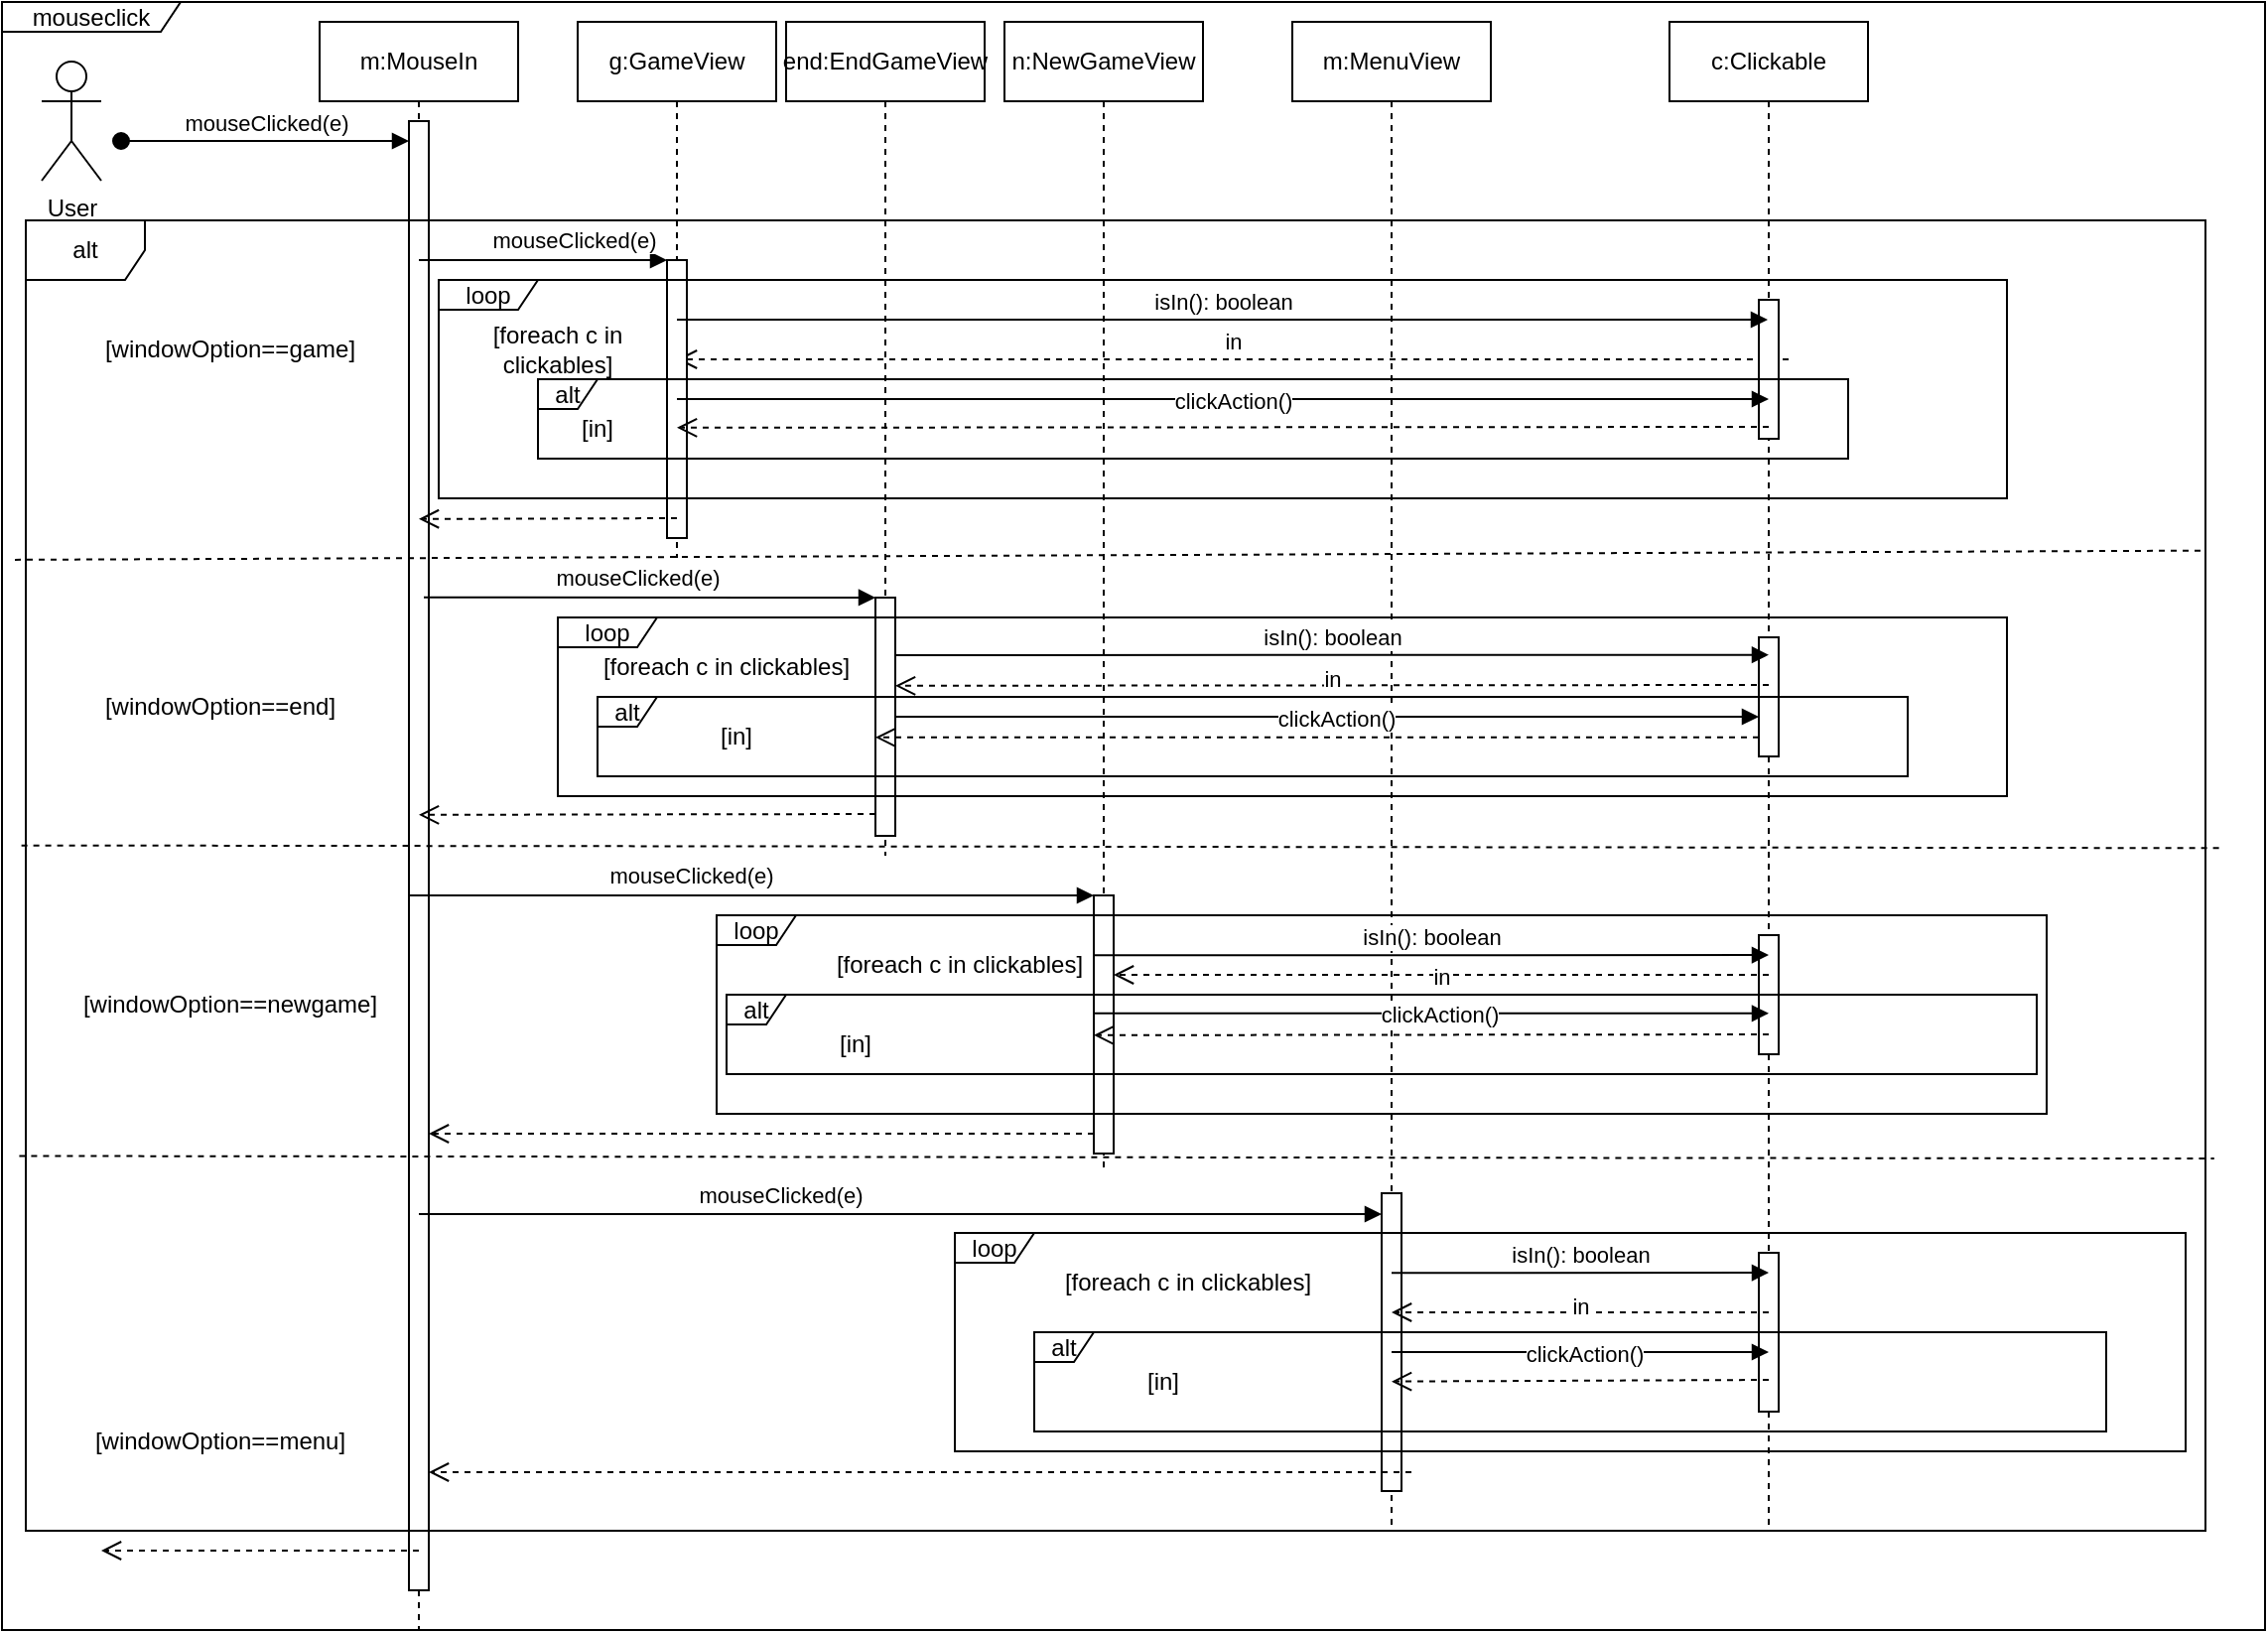 <mxfile version="21.3.2" type="device">
  <diagram name="Page-1" id="2YBvvXClWsGukQMizWep">
    <mxGraphModel dx="1750" dy="968" grid="1" gridSize="10" guides="1" tooltips="1" connect="1" arrows="1" fold="1" page="1" pageScale="1" pageWidth="850" pageHeight="1100" math="0" shadow="0">
      <root>
        <mxCell id="0" />
        <mxCell id="1" parent="0" />
        <mxCell id="aM9ryv3xv72pqoxQDRHE-8" value="in" style="html=1;verticalAlign=bottom;endArrow=open;dashed=1;endSize=8;edgeStyle=elbowEdgeStyle;elbow=vertical;curved=0;rounded=0;" parent="1" edge="1">
          <mxGeometry relative="1" as="geometry">
            <mxPoint x="400" y="260" as="targetPoint" />
            <Array as="points">
              <mxPoint x="885" y="260" />
            </Array>
            <mxPoint x="960" y="260" as="sourcePoint" />
          </mxGeometry>
        </mxCell>
        <mxCell id="NxTXOjhi3oSF7D-S0TAK-1" value="mouseclick" style="shape=umlFrame;whiteSpace=wrap;html=1;pointerEvents=0;width=90;height=15;" parent="1" vertex="1">
          <mxGeometry x="60" y="80" width="1140" height="820" as="geometry" />
        </mxCell>
        <mxCell id="NxTXOjhi3oSF7D-S0TAK-2" value="User" style="shape=umlActor;verticalLabelPosition=bottom;verticalAlign=top;html=1;" parent="1" vertex="1">
          <mxGeometry x="80" y="110" width="30" height="60" as="geometry" />
        </mxCell>
        <mxCell id="NxTXOjhi3oSF7D-S0TAK-3" value="mouseClicked(e)" style="html=1;verticalAlign=bottom;startArrow=oval;endArrow=block;startSize=8;edgeStyle=elbowEdgeStyle;elbow=vertical;curved=0;rounded=0;" parent="1" target="NxTXOjhi3oSF7D-S0TAK-5" edge="1">
          <mxGeometry relative="1" as="geometry">
            <mxPoint x="120" y="150" as="sourcePoint" />
            <mxPoint x="195" y="150" as="targetPoint" />
            <mxPoint as="offset" />
          </mxGeometry>
        </mxCell>
        <mxCell id="NxTXOjhi3oSF7D-S0TAK-4" value="m:MouseIn" style="shape=umlLifeline;perimeter=lifelinePerimeter;whiteSpace=wrap;html=1;container=0;dropTarget=0;collapsible=0;recursiveResize=0;outlineConnect=0;portConstraint=eastwest;newEdgeStyle={&quot;edgeStyle&quot;:&quot;elbowEdgeStyle&quot;,&quot;elbow&quot;:&quot;vertical&quot;,&quot;curved&quot;:0,&quot;rounded&quot;:0};" parent="1" vertex="1">
          <mxGeometry x="220" y="90" width="100" height="810" as="geometry" />
        </mxCell>
        <mxCell id="NxTXOjhi3oSF7D-S0TAK-5" value="" style="html=1;points=[];perimeter=orthogonalPerimeter;outlineConnect=0;targetShapes=umlLifeline;portConstraint=eastwest;newEdgeStyle={&quot;edgeStyle&quot;:&quot;elbowEdgeStyle&quot;,&quot;elbow&quot;:&quot;vertical&quot;,&quot;curved&quot;:0,&quot;rounded&quot;:0};" parent="NxTXOjhi3oSF7D-S0TAK-4" vertex="1">
          <mxGeometry x="45" y="50" width="10" height="740" as="geometry" />
        </mxCell>
        <mxCell id="NxTXOjhi3oSF7D-S0TAK-6" value="" style="html=1;verticalAlign=bottom;endArrow=open;dashed=1;endSize=8;edgeStyle=elbowEdgeStyle;elbow=vertical;curved=0;rounded=0;" parent="1" edge="1">
          <mxGeometry relative="1" as="geometry">
            <mxPoint x="110" y="860" as="targetPoint" />
            <Array as="points">
              <mxPoint x="205" y="860" />
            </Array>
            <mxPoint x="270" y="860" as="sourcePoint" />
          </mxGeometry>
        </mxCell>
        <mxCell id="NxTXOjhi3oSF7D-S0TAK-8" value="" style="endArrow=none;dashed=1;html=1;rounded=0;exitX=-0.005;exitY=0.259;exitDx=0;exitDy=0;exitPerimeter=0;entryX=1;entryY=0.252;entryDx=0;entryDy=0;entryPerimeter=0;" parent="1" target="NxTXOjhi3oSF7D-S0TAK-11" edge="1" source="NxTXOjhi3oSF7D-S0TAK-11">
          <mxGeometry width="50" height="50" relative="1" as="geometry">
            <mxPoint x="71" y="280" as="sourcePoint" />
            <mxPoint x="1066" y="277" as="targetPoint" />
          </mxGeometry>
        </mxCell>
        <mxCell id="NxTXOjhi3oSF7D-S0TAK-9" value="" style="endArrow=none;dashed=1;html=1;rounded=0;exitX=-0.002;exitY=0.477;exitDx=0;exitDy=0;exitPerimeter=0;entryX=1.007;entryY=0.479;entryDx=0;entryDy=0;entryPerimeter=0;" parent="1" target="NxTXOjhi3oSF7D-S0TAK-11" edge="1" source="NxTXOjhi3oSF7D-S0TAK-11">
          <mxGeometry width="50" height="50" relative="1" as="geometry">
            <mxPoint x="70" y="357" as="sourcePoint" />
            <mxPoint x="1065" y="353" as="targetPoint" />
          </mxGeometry>
        </mxCell>
        <mxCell id="NxTXOjhi3oSF7D-S0TAK-10" value="" style="endArrow=none;dashed=1;html=1;rounded=0;entryX=1.004;entryY=0.716;entryDx=0;entryDy=0;entryPerimeter=0;exitX=-0.003;exitY=0.714;exitDx=0;exitDy=0;exitPerimeter=0;" parent="1" source="NxTXOjhi3oSF7D-S0TAK-11" target="NxTXOjhi3oSF7D-S0TAK-11" edge="1">
          <mxGeometry width="50" height="50" relative="1" as="geometry">
            <mxPoint x="70" y="636" as="sourcePoint" />
            <mxPoint x="1079.5" y="430" as="targetPoint" />
          </mxGeometry>
        </mxCell>
        <mxCell id="NxTXOjhi3oSF7D-S0TAK-11" value="alt" style="shape=umlFrame;whiteSpace=wrap;html=1;pointerEvents=0;" parent="1" vertex="1">
          <mxGeometry x="72" y="190" width="1098" height="660" as="geometry" />
        </mxCell>
        <mxCell id="NxTXOjhi3oSF7D-S0TAK-12" value="[windowOption==game]" style="text;html=1;strokeColor=none;fillColor=none;align=center;verticalAlign=middle;whiteSpace=wrap;rounded=0;" parent="1" vertex="1">
          <mxGeometry x="150" y="240" width="50" height="30" as="geometry" />
        </mxCell>
        <mxCell id="NxTXOjhi3oSF7D-S0TAK-13" value="[windowOption==end]" style="text;html=1;strokeColor=none;fillColor=none;align=center;verticalAlign=middle;whiteSpace=wrap;rounded=0;" parent="1" vertex="1">
          <mxGeometry x="140" y="420" width="60" height="30" as="geometry" />
        </mxCell>
        <mxCell id="NxTXOjhi3oSF7D-S0TAK-14" value="[windowOption==newgame]" style="text;html=1;strokeColor=none;fillColor=none;align=center;verticalAlign=middle;whiteSpace=wrap;rounded=0;" parent="1" vertex="1">
          <mxGeometry x="145" y="570" width="60" height="30" as="geometry" />
        </mxCell>
        <mxCell id="NxTXOjhi3oSF7D-S0TAK-15" value="[windowOption==menu]" style="text;html=1;strokeColor=none;fillColor=none;align=center;verticalAlign=middle;whiteSpace=wrap;rounded=0;" parent="1" vertex="1">
          <mxGeometry x="140" y="790" width="60" height="30" as="geometry" />
        </mxCell>
        <mxCell id="NxTXOjhi3oSF7D-S0TAK-16" value="g:GameView" style="shape=umlLifeline;perimeter=lifelinePerimeter;whiteSpace=wrap;html=1;container=0;dropTarget=0;collapsible=0;recursiveResize=0;outlineConnect=0;portConstraint=eastwest;newEdgeStyle={&quot;edgeStyle&quot;:&quot;elbowEdgeStyle&quot;,&quot;elbow&quot;:&quot;vertical&quot;,&quot;curved&quot;:0,&quot;rounded&quot;:0};" parent="1" vertex="1">
          <mxGeometry x="350" y="90" width="100" height="270" as="geometry" />
        </mxCell>
        <mxCell id="NxTXOjhi3oSF7D-S0TAK-17" value="" style="html=1;points=[];perimeter=orthogonalPerimeter;outlineConnect=0;targetShapes=umlLifeline;portConstraint=eastwest;newEdgeStyle={&quot;edgeStyle&quot;:&quot;elbowEdgeStyle&quot;,&quot;elbow&quot;:&quot;vertical&quot;,&quot;curved&quot;:0,&quot;rounded&quot;:0};" parent="NxTXOjhi3oSF7D-S0TAK-16" vertex="1">
          <mxGeometry x="45" y="120" width="10" height="140" as="geometry" />
        </mxCell>
        <mxCell id="NxTXOjhi3oSF7D-S0TAK-18" value="end:EndGameView" style="shape=umlLifeline;perimeter=lifelinePerimeter;whiteSpace=wrap;html=1;container=0;dropTarget=0;collapsible=0;recursiveResize=0;outlineConnect=0;portConstraint=eastwest;newEdgeStyle={&quot;edgeStyle&quot;:&quot;elbowEdgeStyle&quot;,&quot;elbow&quot;:&quot;vertical&quot;,&quot;curved&quot;:0,&quot;rounded&quot;:0};" parent="1" vertex="1">
          <mxGeometry x="455" y="90" width="100" height="420" as="geometry" />
        </mxCell>
        <mxCell id="NxTXOjhi3oSF7D-S0TAK-19" value="" style="html=1;points=[];perimeter=orthogonalPerimeter;outlineConnect=0;targetShapes=umlLifeline;portConstraint=eastwest;newEdgeStyle={&quot;edgeStyle&quot;:&quot;elbowEdgeStyle&quot;,&quot;elbow&quot;:&quot;vertical&quot;,&quot;curved&quot;:0,&quot;rounded&quot;:0};" parent="NxTXOjhi3oSF7D-S0TAK-18" vertex="1">
          <mxGeometry x="45" y="290" width="10" height="120" as="geometry" />
        </mxCell>
        <mxCell id="NxTXOjhi3oSF7D-S0TAK-20" value="n:NewGameView" style="shape=umlLifeline;perimeter=lifelinePerimeter;whiteSpace=wrap;html=1;container=0;dropTarget=0;collapsible=0;recursiveResize=0;outlineConnect=0;portConstraint=eastwest;newEdgeStyle={&quot;edgeStyle&quot;:&quot;elbowEdgeStyle&quot;,&quot;elbow&quot;:&quot;vertical&quot;,&quot;curved&quot;:0,&quot;rounded&quot;:0};" parent="1" vertex="1">
          <mxGeometry x="565" y="90" width="100" height="580" as="geometry" />
        </mxCell>
        <mxCell id="NxTXOjhi3oSF7D-S0TAK-21" value="" style="html=1;points=[];perimeter=orthogonalPerimeter;outlineConnect=0;targetShapes=umlLifeline;portConstraint=eastwest;newEdgeStyle={&quot;edgeStyle&quot;:&quot;elbowEdgeStyle&quot;,&quot;elbow&quot;:&quot;vertical&quot;,&quot;curved&quot;:0,&quot;rounded&quot;:0};" parent="NxTXOjhi3oSF7D-S0TAK-20" vertex="1">
          <mxGeometry x="45" y="440" width="10" height="130" as="geometry" />
        </mxCell>
        <mxCell id="NxTXOjhi3oSF7D-S0TAK-22" value="m:MenuView" style="shape=umlLifeline;perimeter=lifelinePerimeter;whiteSpace=wrap;html=1;container=0;dropTarget=0;collapsible=0;recursiveResize=0;outlineConnect=0;portConstraint=eastwest;newEdgeStyle={&quot;edgeStyle&quot;:&quot;elbowEdgeStyle&quot;,&quot;elbow&quot;:&quot;vertical&quot;,&quot;curved&quot;:0,&quot;rounded&quot;:0};" parent="1" vertex="1">
          <mxGeometry x="710" y="90" width="100" height="760" as="geometry" />
        </mxCell>
        <mxCell id="NxTXOjhi3oSF7D-S0TAK-23" value="" style="html=1;points=[];perimeter=orthogonalPerimeter;outlineConnect=0;targetShapes=umlLifeline;portConstraint=eastwest;newEdgeStyle={&quot;edgeStyle&quot;:&quot;elbowEdgeStyle&quot;,&quot;elbow&quot;:&quot;vertical&quot;,&quot;curved&quot;:0,&quot;rounded&quot;:0};" parent="NxTXOjhi3oSF7D-S0TAK-22" vertex="1">
          <mxGeometry x="45" y="590" width="10" height="150" as="geometry" />
        </mxCell>
        <mxCell id="NxTXOjhi3oSF7D-S0TAK-24" value="c:Clickable" style="shape=umlLifeline;perimeter=lifelinePerimeter;whiteSpace=wrap;html=1;container=0;dropTarget=0;collapsible=0;recursiveResize=0;outlineConnect=0;portConstraint=eastwest;newEdgeStyle={&quot;edgeStyle&quot;:&quot;elbowEdgeStyle&quot;,&quot;elbow&quot;:&quot;vertical&quot;,&quot;curved&quot;:0,&quot;rounded&quot;:0};" parent="1" vertex="1">
          <mxGeometry x="900" y="90" width="100" height="760" as="geometry" />
        </mxCell>
        <mxCell id="NxTXOjhi3oSF7D-S0TAK-25" value="" style="html=1;points=[];perimeter=orthogonalPerimeter;outlineConnect=0;targetShapes=umlLifeline;portConstraint=eastwest;newEdgeStyle={&quot;edgeStyle&quot;:&quot;elbowEdgeStyle&quot;,&quot;elbow&quot;:&quot;vertical&quot;,&quot;curved&quot;:0,&quot;rounded&quot;:0};" parent="NxTXOjhi3oSF7D-S0TAK-24" vertex="1">
          <mxGeometry x="45" y="140" width="10" height="70" as="geometry" />
        </mxCell>
        <mxCell id="NxTXOjhi3oSF7D-S0TAK-26" value="" style="html=1;points=[];perimeter=orthogonalPerimeter;outlineConnect=0;targetShapes=umlLifeline;portConstraint=eastwest;newEdgeStyle={&quot;edgeStyle&quot;:&quot;elbowEdgeStyle&quot;,&quot;elbow&quot;:&quot;vertical&quot;,&quot;curved&quot;:0,&quot;rounded&quot;:0};" parent="NxTXOjhi3oSF7D-S0TAK-24" vertex="1">
          <mxGeometry x="45" y="310" width="10" height="60" as="geometry" />
        </mxCell>
        <mxCell id="NxTXOjhi3oSF7D-S0TAK-27" value="" style="html=1;points=[];perimeter=orthogonalPerimeter;outlineConnect=0;targetShapes=umlLifeline;portConstraint=eastwest;newEdgeStyle={&quot;edgeStyle&quot;:&quot;elbowEdgeStyle&quot;,&quot;elbow&quot;:&quot;vertical&quot;,&quot;curved&quot;:0,&quot;rounded&quot;:0};" parent="NxTXOjhi3oSF7D-S0TAK-24" vertex="1">
          <mxGeometry x="45" y="460" width="10" height="60" as="geometry" />
        </mxCell>
        <mxCell id="NxTXOjhi3oSF7D-S0TAK-28" value="" style="html=1;points=[];perimeter=orthogonalPerimeter;outlineConnect=0;targetShapes=umlLifeline;portConstraint=eastwest;newEdgeStyle={&quot;edgeStyle&quot;:&quot;elbowEdgeStyle&quot;,&quot;elbow&quot;:&quot;vertical&quot;,&quot;curved&quot;:0,&quot;rounded&quot;:0};" parent="NxTXOjhi3oSF7D-S0TAK-24" vertex="1">
          <mxGeometry x="45" y="620" width="10" height="80" as="geometry" />
        </mxCell>
        <mxCell id="NxTXOjhi3oSF7D-S0TAK-29" value="loop" style="shape=umlFrame;whiteSpace=wrap;html=1;pointerEvents=0;width=50;height=15;" parent="1" vertex="1">
          <mxGeometry x="280" y="220" width="790" height="110" as="geometry" />
        </mxCell>
        <mxCell id="NxTXOjhi3oSF7D-S0TAK-30" value="loop" style="shape=umlFrame;whiteSpace=wrap;html=1;pointerEvents=0;width=50;height=15;" parent="1" vertex="1">
          <mxGeometry x="340" y="390" width="730" height="90" as="geometry" />
        </mxCell>
        <mxCell id="NxTXOjhi3oSF7D-S0TAK-31" value="loop" style="shape=umlFrame;whiteSpace=wrap;html=1;pointerEvents=0;width=40;height=15;" parent="1" vertex="1">
          <mxGeometry x="420" y="540" width="670" height="100" as="geometry" />
        </mxCell>
        <mxCell id="NxTXOjhi3oSF7D-S0TAK-32" value="loop" style="shape=umlFrame;whiteSpace=wrap;html=1;pointerEvents=0;width=40;height=15;" parent="1" vertex="1">
          <mxGeometry x="540" y="700" width="620" height="110" as="geometry" />
        </mxCell>
        <mxCell id="8qd_vraw-I_DusuS2smC-1" value="[foreach c in clickables]" style="text;html=1;strokeColor=none;fillColor=none;align=center;verticalAlign=middle;whiteSpace=wrap;rounded=0;" vertex="1" parent="1">
          <mxGeometry x="280" y="240" width="120" height="30" as="geometry" />
        </mxCell>
        <mxCell id="8qd_vraw-I_DusuS2smC-2" value="[foreach c in clickables]" style="text;html=1;strokeColor=none;fillColor=none;align=center;verticalAlign=middle;whiteSpace=wrap;rounded=0;" vertex="1" parent="1">
          <mxGeometry x="350" y="400" width="150" height="30" as="geometry" />
        </mxCell>
        <mxCell id="8qd_vraw-I_DusuS2smC-3" value="[foreach c in clickables]" style="text;html=1;strokeColor=none;fillColor=none;align=center;verticalAlign=middle;whiteSpace=wrap;rounded=0;" vertex="1" parent="1">
          <mxGeometry x="470" y="550" width="145" height="30" as="geometry" />
        </mxCell>
        <mxCell id="8qd_vraw-I_DusuS2smC-4" value="[foreach c in clickables]" style="text;html=1;strokeColor=none;fillColor=none;align=center;verticalAlign=middle;whiteSpace=wrap;rounded=0;" vertex="1" parent="1">
          <mxGeometry x="580" y="710" width="155" height="30" as="geometry" />
        </mxCell>
        <mxCell id="8qd_vraw-I_DusuS2smC-6" value="isIn(): boolean" style="html=1;verticalAlign=bottom;endArrow=block;edgeStyle=elbowEdgeStyle;elbow=vertical;curved=0;rounded=0;" edge="1" parent="1" target="NxTXOjhi3oSF7D-S0TAK-24">
          <mxGeometry relative="1" as="geometry">
            <mxPoint x="400" y="240" as="sourcePoint" />
            <Array as="points">
              <mxPoint x="495" y="240" />
            </Array>
            <mxPoint x="580" y="240" as="targetPoint" />
          </mxGeometry>
        </mxCell>
        <mxCell id="8qd_vraw-I_DusuS2smC-8" value="alt" style="shape=umlFrame;whiteSpace=wrap;html=1;pointerEvents=0;width=30;height=15;" vertex="1" parent="1">
          <mxGeometry x="330" y="270" width="660" height="40" as="geometry" />
        </mxCell>
        <mxCell id="8qd_vraw-I_DusuS2smC-9" value="[in]" style="text;html=1;strokeColor=none;fillColor=none;align=center;verticalAlign=middle;whiteSpace=wrap;rounded=0;" vertex="1" parent="1">
          <mxGeometry x="330" y="280" width="60" height="30" as="geometry" />
        </mxCell>
        <mxCell id="8qd_vraw-I_DusuS2smC-10" value="clickAction()" style="html=1;verticalAlign=bottom;endArrow=block;edgeStyle=elbowEdgeStyle;elbow=vertical;curved=0;rounded=0;" edge="1" parent="1">
          <mxGeometry x="0.018" y="-10" relative="1" as="geometry">
            <mxPoint x="400" y="280" as="sourcePoint" />
            <Array as="points">
              <mxPoint x="495" y="280" />
            </Array>
            <mxPoint x="950" y="280" as="targetPoint" />
            <mxPoint as="offset" />
          </mxGeometry>
        </mxCell>
        <mxCell id="8qd_vraw-I_DusuS2smC-11" value="" style="html=1;verticalAlign=bottom;endArrow=open;dashed=1;endSize=8;edgeStyle=elbowEdgeStyle;elbow=vertical;curved=0;rounded=0;" edge="1" parent="1">
          <mxGeometry relative="1" as="geometry">
            <mxPoint x="400" y="294" as="targetPoint" />
            <Array as="points">
              <mxPoint x="895" y="294.41" />
            </Array>
            <mxPoint x="950" y="294" as="sourcePoint" />
          </mxGeometry>
        </mxCell>
        <mxCell id="8qd_vraw-I_DusuS2smC-20" value="isIn(): boolean" style="html=1;verticalAlign=bottom;endArrow=block;edgeStyle=elbowEdgeStyle;elbow=vertical;curved=0;rounded=0;" edge="1" parent="1">
          <mxGeometry relative="1" as="geometry">
            <mxPoint x="510" y="409" as="sourcePoint" />
            <Array as="points">
              <mxPoint x="585" y="408.82" />
            </Array>
            <mxPoint x="950" y="409" as="targetPoint" />
          </mxGeometry>
        </mxCell>
        <mxCell id="8qd_vraw-I_DusuS2smC-21" value="isIn(): boolean" style="html=1;verticalAlign=bottom;endArrow=block;edgeStyle=elbowEdgeStyle;elbow=vertical;curved=0;rounded=0;" edge="1" parent="1">
          <mxGeometry relative="1" as="geometry">
            <mxPoint x="610" y="560.18" as="sourcePoint" />
            <Array as="points">
              <mxPoint x="685" y="560" />
            </Array>
            <mxPoint x="950" y="560" as="targetPoint" />
          </mxGeometry>
        </mxCell>
        <mxCell id="8qd_vraw-I_DusuS2smC-22" value="isIn(): boolean" style="html=1;verticalAlign=bottom;endArrow=block;edgeStyle=elbowEdgeStyle;elbow=vertical;curved=0;rounded=0;" edge="1" parent="1">
          <mxGeometry relative="1" as="geometry">
            <mxPoint x="760" y="720.18" as="sourcePoint" />
            <Array as="points">
              <mxPoint x="835" y="720" />
            </Array>
            <mxPoint x="950" y="720" as="targetPoint" />
          </mxGeometry>
        </mxCell>
        <mxCell id="8qd_vraw-I_DusuS2smC-23" value="in" style="html=1;verticalAlign=bottom;endArrow=open;dashed=1;endSize=8;edgeStyle=elbowEdgeStyle;elbow=vertical;curved=0;rounded=0;" edge="1" parent="1">
          <mxGeometry x="0.001" y="6" relative="1" as="geometry">
            <mxPoint x="510" y="424.41" as="targetPoint" />
            <Array as="points">
              <mxPoint x="995" y="424.41" />
            </Array>
            <mxPoint x="950" y="424" as="sourcePoint" />
            <mxPoint as="offset" />
          </mxGeometry>
        </mxCell>
        <mxCell id="8qd_vraw-I_DusuS2smC-24" value="in" style="html=1;verticalAlign=bottom;endArrow=open;dashed=1;endSize=8;edgeStyle=elbowEdgeStyle;elbow=vertical;curved=0;rounded=0;" edge="1" parent="1">
          <mxGeometry x="-0.001" y="10" relative="1" as="geometry">
            <mxPoint x="620" y="570" as="targetPoint" />
            <Array as="points" />
            <mxPoint x="950" y="570" as="sourcePoint" />
            <mxPoint as="offset" />
          </mxGeometry>
        </mxCell>
        <mxCell id="8qd_vraw-I_DusuS2smC-25" value="in" style="html=1;verticalAlign=bottom;endArrow=open;dashed=1;endSize=8;edgeStyle=elbowEdgeStyle;elbow=vertical;curved=0;rounded=0;" edge="1" parent="1">
          <mxGeometry x="0.001" y="6" relative="1" as="geometry">
            <mxPoint x="760" y="740.41" as="targetPoint" />
            <Array as="points" />
            <mxPoint x="950" y="740" as="sourcePoint" />
            <mxPoint as="offset" />
          </mxGeometry>
        </mxCell>
        <mxCell id="8qd_vraw-I_DusuS2smC-26" value="alt" style="shape=umlFrame;whiteSpace=wrap;html=1;pointerEvents=0;width=30;height=15;" vertex="1" parent="1">
          <mxGeometry x="360" y="430" width="660" height="40" as="geometry" />
        </mxCell>
        <mxCell id="8qd_vraw-I_DusuS2smC-27" value="alt" style="shape=umlFrame;whiteSpace=wrap;html=1;pointerEvents=0;width=30;height=15;" vertex="1" parent="1">
          <mxGeometry x="425" y="580" width="660" height="40" as="geometry" />
        </mxCell>
        <mxCell id="8qd_vraw-I_DusuS2smC-28" value="alt" style="shape=umlFrame;whiteSpace=wrap;html=1;pointerEvents=0;width=30;height=15;" vertex="1" parent="1">
          <mxGeometry x="580" y="750" width="540" height="50" as="geometry" />
        </mxCell>
        <mxCell id="8qd_vraw-I_DusuS2smC-29" value="clickAction()" style="html=1;verticalAlign=bottom;endArrow=block;edgeStyle=elbowEdgeStyle;elbow=vertical;curved=0;rounded=0;" edge="1" parent="1" target="NxTXOjhi3oSF7D-S0TAK-26">
          <mxGeometry x="0.018" y="-10" relative="1" as="geometry">
            <mxPoint x="510" y="440" as="sourcePoint" />
            <Array as="points">
              <mxPoint x="540" y="440" />
              <mxPoint x="595" y="449.41" />
            </Array>
            <mxPoint x="1050" y="449.41" as="targetPoint" />
            <mxPoint as="offset" />
          </mxGeometry>
        </mxCell>
        <mxCell id="8qd_vraw-I_DusuS2smC-30" value="clickAction()" style="html=1;verticalAlign=bottom;endArrow=block;edgeStyle=elbowEdgeStyle;elbow=vertical;curved=0;rounded=0;" edge="1" parent="1">
          <mxGeometry x="0.018" y="-10" relative="1" as="geometry">
            <mxPoint x="610" y="589.41" as="sourcePoint" />
            <Array as="points">
              <mxPoint x="640" y="589.41" />
              <mxPoint x="695" y="598.82" />
            </Array>
            <mxPoint x="950" y="589" as="targetPoint" />
            <mxPoint as="offset" />
          </mxGeometry>
        </mxCell>
        <mxCell id="8qd_vraw-I_DusuS2smC-31" value="clickAction()" style="html=1;verticalAlign=bottom;endArrow=block;edgeStyle=elbowEdgeStyle;elbow=vertical;curved=0;rounded=0;" edge="1" parent="1">
          <mxGeometry x="0.018" y="-10" relative="1" as="geometry">
            <mxPoint x="760" y="760" as="sourcePoint" />
            <Array as="points">
              <mxPoint x="790" y="760" />
              <mxPoint x="845" y="769.41" />
            </Array>
            <mxPoint x="950" y="760" as="targetPoint" />
            <mxPoint as="offset" />
          </mxGeometry>
        </mxCell>
        <mxCell id="8qd_vraw-I_DusuS2smC-32" value="" style="html=1;verticalAlign=bottom;endArrow=open;dashed=1;endSize=8;edgeStyle=elbowEdgeStyle;elbow=vertical;curved=0;rounded=0;" edge="1" parent="1" source="NxTXOjhi3oSF7D-S0TAK-26">
          <mxGeometry relative="1" as="geometry">
            <mxPoint x="500" y="450" as="targetPoint" />
            <Array as="points">
              <mxPoint x="995" y="450.41" />
            </Array>
            <mxPoint x="1050" y="450" as="sourcePoint" />
          </mxGeometry>
        </mxCell>
        <mxCell id="8qd_vraw-I_DusuS2smC-34" value="" style="html=1;verticalAlign=bottom;endArrow=open;dashed=1;endSize=8;edgeStyle=elbowEdgeStyle;elbow=vertical;curved=0;rounded=0;" edge="1" parent="1">
          <mxGeometry relative="1" as="geometry">
            <mxPoint x="610" y="600" as="targetPoint" />
            <Array as="points">
              <mxPoint x="1105" y="600.41" />
            </Array>
            <mxPoint x="950" y="600" as="sourcePoint" />
          </mxGeometry>
        </mxCell>
        <mxCell id="8qd_vraw-I_DusuS2smC-35" value="" style="html=1;verticalAlign=bottom;endArrow=open;dashed=1;endSize=8;edgeStyle=elbowEdgeStyle;elbow=vertical;curved=0;rounded=0;" edge="1" parent="1">
          <mxGeometry relative="1" as="geometry">
            <mxPoint x="760" y="774" as="targetPoint" />
            <Array as="points">
              <mxPoint x="995" y="774.82" />
            </Array>
            <mxPoint x="950" y="774" as="sourcePoint" />
          </mxGeometry>
        </mxCell>
        <mxCell id="8qd_vraw-I_DusuS2smC-36" value="[in]" style="text;html=1;strokeColor=none;fillColor=none;align=center;verticalAlign=middle;whiteSpace=wrap;rounded=0;" vertex="1" parent="1">
          <mxGeometry x="400" y="435" width="60" height="30" as="geometry" />
        </mxCell>
        <mxCell id="8qd_vraw-I_DusuS2smC-37" value="[in]" style="text;html=1;strokeColor=none;fillColor=none;align=center;verticalAlign=middle;whiteSpace=wrap;rounded=0;" vertex="1" parent="1">
          <mxGeometry x="460" y="590" width="60" height="30" as="geometry" />
        </mxCell>
        <mxCell id="8qd_vraw-I_DusuS2smC-38" value="[in]" style="text;html=1;strokeColor=none;fillColor=none;align=center;verticalAlign=middle;whiteSpace=wrap;rounded=0;" vertex="1" parent="1">
          <mxGeometry x="615" y="760" width="60" height="30" as="geometry" />
        </mxCell>
        <mxCell id="8qd_vraw-I_DusuS2smC-39" value="" style="html=1;verticalAlign=bottom;endArrow=block;edgeStyle=elbowEdgeStyle;elbow=vertical;curved=0;rounded=0;" edge="1" parent="1" target="NxTXOjhi3oSF7D-S0TAK-17">
          <mxGeometry x="0.154" y="10" relative="1" as="geometry">
            <mxPoint x="270" y="210" as="sourcePoint" />
            <Array as="points">
              <mxPoint x="280" y="210" />
            </Array>
            <mxPoint x="380" y="210" as="targetPoint" />
            <mxPoint x="1" as="offset" />
          </mxGeometry>
        </mxCell>
        <mxCell id="8qd_vraw-I_DusuS2smC-40" value="mouseClicked(e)" style="edgeLabel;html=1;align=center;verticalAlign=middle;resizable=0;points=[];" vertex="1" connectable="0" parent="8qd_vraw-I_DusuS2smC-39">
          <mxGeometry x="-0.418" y="1" relative="1" as="geometry">
            <mxPoint x="41" y="-9" as="offset" />
          </mxGeometry>
        </mxCell>
        <mxCell id="8qd_vraw-I_DusuS2smC-41" value="" style="html=1;verticalAlign=bottom;endArrow=block;edgeStyle=elbowEdgeStyle;elbow=vertical;curved=0;rounded=0;" edge="1" parent="1" target="NxTXOjhi3oSF7D-S0TAK-19">
          <mxGeometry x="0.154" y="10" relative="1" as="geometry">
            <mxPoint x="272.5" y="379.88" as="sourcePoint" />
            <Array as="points" />
            <mxPoint x="407.5" y="379.88" as="targetPoint" />
            <mxPoint x="1" as="offset" />
          </mxGeometry>
        </mxCell>
        <mxCell id="8qd_vraw-I_DusuS2smC-42" value="mouseClicked(e)" style="edgeLabel;html=1;align=center;verticalAlign=middle;resizable=0;points=[];" vertex="1" connectable="0" parent="8qd_vraw-I_DusuS2smC-41">
          <mxGeometry x="-0.418" y="1" relative="1" as="geometry">
            <mxPoint x="41" y="-9" as="offset" />
          </mxGeometry>
        </mxCell>
        <mxCell id="8qd_vraw-I_DusuS2smC-43" value="" style="html=1;verticalAlign=bottom;endArrow=block;edgeStyle=elbowEdgeStyle;elbow=vertical;curved=0;rounded=0;" edge="1" parent="1" target="NxTXOjhi3oSF7D-S0TAK-21">
          <mxGeometry x="0.154" y="10" relative="1" as="geometry">
            <mxPoint x="265" y="530" as="sourcePoint" />
            <Array as="points" />
            <mxPoint x="400" y="530" as="targetPoint" />
            <mxPoint x="1" as="offset" />
          </mxGeometry>
        </mxCell>
        <mxCell id="8qd_vraw-I_DusuS2smC-44" value="mouseClicked(e)" style="edgeLabel;html=1;align=center;verticalAlign=middle;resizable=0;points=[];" vertex="1" connectable="0" parent="8qd_vraw-I_DusuS2smC-43">
          <mxGeometry x="-0.418" y="1" relative="1" as="geometry">
            <mxPoint x="41" y="-9" as="offset" />
          </mxGeometry>
        </mxCell>
        <mxCell id="8qd_vraw-I_DusuS2smC-45" value="" style="html=1;verticalAlign=bottom;endArrow=block;edgeStyle=elbowEdgeStyle;elbow=vertical;curved=0;rounded=0;" edge="1" parent="1" target="NxTXOjhi3oSF7D-S0TAK-23">
          <mxGeometry x="0.154" y="10" relative="1" as="geometry">
            <mxPoint x="270" y="690.47" as="sourcePoint" />
            <Array as="points" />
            <mxPoint x="615" y="690.47" as="targetPoint" />
            <mxPoint x="1" as="offset" />
          </mxGeometry>
        </mxCell>
        <mxCell id="8qd_vraw-I_DusuS2smC-46" value="mouseClicked(e)" style="edgeLabel;html=1;align=center;verticalAlign=middle;resizable=0;points=[];" vertex="1" connectable="0" parent="8qd_vraw-I_DusuS2smC-45">
          <mxGeometry x="-0.418" y="1" relative="1" as="geometry">
            <mxPoint x="41" y="-9" as="offset" />
          </mxGeometry>
        </mxCell>
        <mxCell id="8qd_vraw-I_DusuS2smC-47" value="" style="html=1;verticalAlign=bottom;endArrow=open;dashed=1;endSize=8;edgeStyle=elbowEdgeStyle;elbow=vertical;curved=0;rounded=0;" edge="1" parent="1" target="NxTXOjhi3oSF7D-S0TAK-5">
          <mxGeometry relative="1" as="geometry">
            <mxPoint x="610" y="820.47" as="targetPoint" />
            <Array as="points" />
            <mxPoint x="770" y="820.47" as="sourcePoint" />
          </mxGeometry>
        </mxCell>
        <mxCell id="8qd_vraw-I_DusuS2smC-48" value="" style="html=1;verticalAlign=bottom;endArrow=open;dashed=1;endSize=8;edgeStyle=elbowEdgeStyle;elbow=vertical;curved=0;rounded=0;" edge="1" parent="1" target="NxTXOjhi3oSF7D-S0TAK-5">
          <mxGeometry relative="1" as="geometry">
            <mxPoint x="462.5" y="650" as="targetPoint" />
            <Array as="points">
              <mxPoint x="557.5" y="650" />
            </Array>
            <mxPoint x="610" y="650" as="sourcePoint" />
          </mxGeometry>
        </mxCell>
        <mxCell id="8qd_vraw-I_DusuS2smC-49" value="" style="html=1;verticalAlign=bottom;endArrow=open;dashed=1;endSize=8;edgeStyle=elbowEdgeStyle;elbow=vertical;curved=0;rounded=0;" edge="1" parent="1">
          <mxGeometry relative="1" as="geometry">
            <mxPoint x="270" y="489" as="targetPoint" />
            <Array as="points">
              <mxPoint x="545" y="489.41" />
            </Array>
            <mxPoint x="500" y="489" as="sourcePoint" />
          </mxGeometry>
        </mxCell>
        <mxCell id="8qd_vraw-I_DusuS2smC-50" value="" style="html=1;verticalAlign=bottom;endArrow=open;dashed=1;endSize=8;edgeStyle=elbowEdgeStyle;elbow=vertical;curved=0;rounded=0;" edge="1" parent="1">
          <mxGeometry relative="1" as="geometry">
            <mxPoint x="270" y="340" as="targetPoint" />
            <Array as="points">
              <mxPoint x="545" y="340.41" />
            </Array>
            <mxPoint x="400" y="340" as="sourcePoint" />
          </mxGeometry>
        </mxCell>
      </root>
    </mxGraphModel>
  </diagram>
</mxfile>
